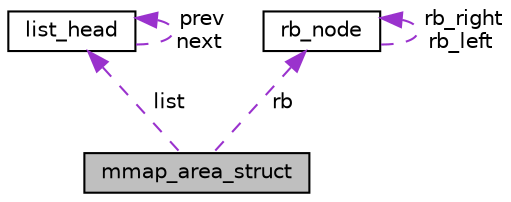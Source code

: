 digraph "mmap_area_struct"
{
 // LATEX_PDF_SIZE
  edge [fontname="Helvetica",fontsize="10",labelfontname="Helvetica",labelfontsize="10"];
  node [fontname="Helvetica",fontsize="10",shape=record];
  Node1 [label="mmap_area_struct",height=0.2,width=0.4,color="black", fillcolor="grey75", style="filled", fontcolor="black",tooltip=" "];
  Node2 -> Node1 [dir="back",color="darkorchid3",fontsize="10",style="dashed",label=" list" ];
  Node2 [label="list_head",height=0.2,width=0.4,color="black", fillcolor="white", style="filled",URL="$structlist__head.html",tooltip=" "];
  Node2 -> Node2 [dir="back",color="darkorchid3",fontsize="10",style="dashed",label=" prev\nnext" ];
  Node3 -> Node1 [dir="back",color="darkorchid3",fontsize="10",style="dashed",label=" rb" ];
  Node3 [label="rb_node",height=0.2,width=0.4,color="black", fillcolor="white", style="filled",URL="$structrb__node.html",tooltip=" "];
  Node3 -> Node3 [dir="back",color="darkorchid3",fontsize="10",style="dashed",label=" rb_right\nrb_left" ];
}
